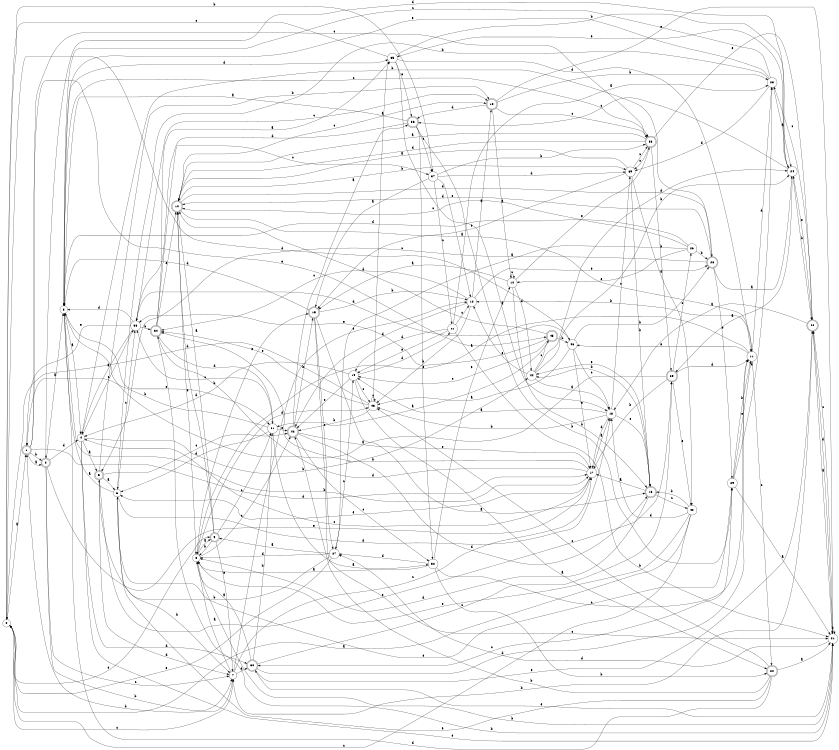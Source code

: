 digraph n38_2 {
__start0 [label="" shape="none"];

rankdir=LR;
size="8,5";

s0 [style="filled", color="black", fillcolor="white" shape="circle", label="0"];
s1 [style="rounded,filled", color="black", fillcolor="white" shape="doublecircle", label="1"];
s2 [style="rounded,filled", color="black", fillcolor="white" shape="doublecircle", label="2"];
s3 [style="filled", color="black", fillcolor="white" shape="circle", label="3"];
s4 [style="filled", color="black", fillcolor="white" shape="circle", label="4"];
s5 [style="rounded,filled", color="black", fillcolor="white" shape="doublecircle", label="5"];
s6 [style="filled", color="black", fillcolor="white" shape="circle", label="6"];
s7 [style="filled", color="black", fillcolor="white" shape="circle", label="7"];
s8 [style="filled", color="black", fillcolor="white" shape="circle", label="8"];
s9 [style="rounded,filled", color="black", fillcolor="white" shape="doublecircle", label="9"];
s10 [style="rounded,filled", color="black", fillcolor="white" shape="doublecircle", label="10"];
s11 [style="filled", color="black", fillcolor="white" shape="circle", label="11"];
s12 [style="filled", color="black", fillcolor="white" shape="circle", label="12"];
s13 [style="rounded,filled", color="black", fillcolor="white" shape="doublecircle", label="13"];
s14 [style="filled", color="black", fillcolor="white" shape="circle", label="14"];
s15 [style="rounded,filled", color="black", fillcolor="white" shape="doublecircle", label="15"];
s16 [style="rounded,filled", color="black", fillcolor="white" shape="doublecircle", label="16"];
s17 [style="filled", color="black", fillcolor="white" shape="circle", label="17"];
s18 [style="filled", color="black", fillcolor="white" shape="circle", label="18"];
s19 [style="filled", color="black", fillcolor="white" shape="circle", label="19"];
s20 [style="rounded,filled", color="black", fillcolor="white" shape="doublecircle", label="20"];
s21 [style="filled", color="black", fillcolor="white" shape="circle", label="21"];
s22 [style="rounded,filled", color="black", fillcolor="white" shape="doublecircle", label="22"];
s23 [style="filled", color="black", fillcolor="white" shape="circle", label="23"];
s24 [style="filled", color="black", fillcolor="white" shape="circle", label="24"];
s25 [style="rounded,filled", color="black", fillcolor="white" shape="doublecircle", label="25"];
s26 [style="filled", color="black", fillcolor="white" shape="circle", label="26"];
s27 [style="filled", color="black", fillcolor="white" shape="circle", label="27"];
s28 [style="rounded,filled", color="black", fillcolor="white" shape="doublecircle", label="28"];
s29 [style="filled", color="black", fillcolor="white" shape="circle", label="29"];
s30 [style="rounded,filled", color="black", fillcolor="white" shape="doublecircle", label="30"];
s31 [style="filled", color="black", fillcolor="white" shape="circle", label="31"];
s32 [style="filled", color="black", fillcolor="white" shape="circle", label="32"];
s33 [style="filled", color="black", fillcolor="white" shape="circle", label="33"];
s34 [style="rounded,filled", color="black", fillcolor="white" shape="doublecircle", label="34"];
s35 [style="filled", color="black", fillcolor="white" shape="circle", label="35"];
s36 [style="rounded,filled", color="black", fillcolor="white" shape="doublecircle", label="36"];
s37 [style="filled", color="black", fillcolor="white" shape="circle", label="37"];
s38 [style="rounded,filled", color="black", fillcolor="white" shape="doublecircle", label="38"];
s39 [style="filled", color="black", fillcolor="white" shape="circle", label="39"];
s40 [style="filled", color="black", fillcolor="white" shape="circle", label="40"];
s41 [style="filled", color="black", fillcolor="white" shape="circle", label="41"];
s42 [style="rounded,filled", color="black", fillcolor="white" shape="doublecircle", label="42"];
s43 [style="filled", color="black", fillcolor="white" shape="circle", label="43"];
s44 [style="filled", color="black", fillcolor="white" shape="circle", label="44"];
s45 [style="rounded,filled", color="black", fillcolor="white" shape="doublecircle", label="45"];
s46 [style="filled", color="black", fillcolor="white" shape="circle", label="46"];
s0 -> s1 [label="a"];
s0 -> s37 [label="b"];
s0 -> s7 [label="c"];
s0 -> s46 [label="d"];
s0 -> s9 [label="e"];
s1 -> s2 [label="a"];
s1 -> s2 [label="b"];
s1 -> s38 [label="c"];
s1 -> s17 [label="d"];
s1 -> s45 [label="e"];
s2 -> s3 [label="a"];
s2 -> s7 [label="b"];
s2 -> s7 [label="c"];
s2 -> s4 [label="d"];
s2 -> s17 [label="e"];
s3 -> s4 [label="a"];
s3 -> s17 [label="b"];
s3 -> s38 [label="c"];
s3 -> s35 [label="d"];
s3 -> s31 [label="e"];
s4 -> s5 [label="a"];
s4 -> s44 [label="b"];
s4 -> s33 [label="c"];
s4 -> s30 [label="d"];
s4 -> s21 [label="e"];
s5 -> s6 [label="a"];
s5 -> s13 [label="b"];
s5 -> s42 [label="c"];
s5 -> s7 [label="d"];
s5 -> s25 [label="e"];
s6 -> s3 [label="a"];
s6 -> s7 [label="b"];
s6 -> s33 [label="c"];
s6 -> s18 [label="d"];
s6 -> s29 [label="e"];
s7 -> s8 [label="a"];
s7 -> s1 [label="b"];
s7 -> s17 [label="c"];
s7 -> s30 [label="d"];
s7 -> s12 [label="e"];
s8 -> s9 [label="a"];
s8 -> s21 [label="b"];
s8 -> s42 [label="c"];
s8 -> s43 [label="d"];
s8 -> s15 [label="e"];
s9 -> s10 [label="a"];
s9 -> s8 [label="b"];
s9 -> s31 [label="c"];
s9 -> s10 [label="d"];
s9 -> s7 [label="e"];
s10 -> s11 [label="a"];
s10 -> s39 [label="b"];
s10 -> s13 [label="c"];
s10 -> s28 [label="d"];
s10 -> s8 [label="e"];
s11 -> s8 [label="a"];
s11 -> s12 [label="b"];
s11 -> s20 [label="c"];
s11 -> s23 [label="d"];
s11 -> s46 [label="e"];
s12 -> s13 [label="a"];
s12 -> s43 [label="b"];
s12 -> s34 [label="c"];
s12 -> s42 [label="d"];
s12 -> s28 [label="e"];
s13 -> s14 [label="a"];
s13 -> s23 [label="b"];
s13 -> s38 [label="c"];
s13 -> s36 [label="d"];
s13 -> s21 [label="e"];
s14 -> s15 [label="a"];
s14 -> s16 [label="b"];
s14 -> s14 [label="c"];
s14 -> s44 [label="d"];
s14 -> s38 [label="e"];
s15 -> s16 [label="a"];
s15 -> s12 [label="b"];
s15 -> s21 [label="c"];
s15 -> s3 [label="d"];
s15 -> s27 [label="e"];
s16 -> s17 [label="a"];
s16 -> s44 [label="b"];
s16 -> s40 [label="c"];
s16 -> s8 [label="d"];
s16 -> s44 [label="e"];
s17 -> s18 [label="a"];
s17 -> s34 [label="b"];
s17 -> s4 [label="c"];
s17 -> s34 [label="d"];
s17 -> s6 [label="e"];
s18 -> s19 [label="a"];
s18 -> s43 [label="b"];
s18 -> s39 [label="c"];
s18 -> s17 [label="d"];
s18 -> s16 [label="e"];
s19 -> s20 [label="a"];
s19 -> s4 [label="b"];
s19 -> s43 [label="c"];
s19 -> s41 [label="d"];
s19 -> s42 [label="e"];
s20 -> s21 [label="a"];
s20 -> s42 [label="b"];
s20 -> s43 [label="c"];
s20 -> s3 [label="d"];
s20 -> s6 [label="e"];
s21 -> s22 [label="a"];
s21 -> s21 [label="b"];
s21 -> s22 [label="c"];
s21 -> s27 [label="d"];
s21 -> s30 [label="e"];
s22 -> s18 [label="a"];
s22 -> s7 [label="b"];
s22 -> s23 [label="c"];
s22 -> s21 [label="d"];
s22 -> s24 [label="e"];
s23 -> s24 [label="a"];
s23 -> s6 [label="b"];
s23 -> s3 [label="c"];
s23 -> s39 [label="d"];
s23 -> s3 [label="e"];
s24 -> s25 [label="a"];
s24 -> s22 [label="b"];
s24 -> s36 [label="c"];
s24 -> s2 [label="d"];
s24 -> s35 [label="e"];
s25 -> s3 [label="a"];
s25 -> s17 [label="b"];
s25 -> s26 [label="c"];
s25 -> s11 [label="d"];
s25 -> s40 [label="e"];
s26 -> s27 [label="a"];
s26 -> s28 [label="b"];
s26 -> s10 [label="c"];
s26 -> s3 [label="d"];
s26 -> s14 [label="e"];
s27 -> s9 [label="a"];
s27 -> s5 [label="b"];
s27 -> s19 [label="c"];
s27 -> s8 [label="d"];
s27 -> s0 [label="e"];
s28 -> s24 [label="a"];
s28 -> s4 [label="b"];
s28 -> s5 [label="c"];
s28 -> s10 [label="d"];
s28 -> s29 [label="e"];
s29 -> s21 [label="a"];
s29 -> s11 [label="b"];
s29 -> s30 [label="c"];
s29 -> s23 [label="d"];
s29 -> s11 [label="e"];
s30 -> s8 [label="a"];
s30 -> s31 [label="b"];
s30 -> s25 [label="c"];
s30 -> s11 [label="d"];
s30 -> s22 [label="e"];
s31 -> s32 [label="a"];
s31 -> s1 [label="b"];
s31 -> s33 [label="c"];
s31 -> s6 [label="d"];
s31 -> s42 [label="e"];
s32 -> s8 [label="a"];
s32 -> s20 [label="b"];
s32 -> s11 [label="c"];
s32 -> s27 [label="d"];
s32 -> s14 [label="e"];
s33 -> s4 [label="a"];
s33 -> s34 [label="b"];
s33 -> s13 [label="c"];
s33 -> s3 [label="d"];
s33 -> s1 [label="e"];
s34 -> s35 [label="a"];
s34 -> s21 [label="b"];
s34 -> s37 [label="c"];
s34 -> s31 [label="d"];
s34 -> s10 [label="e"];
s35 -> s18 [label="a"];
s35 -> s24 [label="b"];
s35 -> s0 [label="c"];
s35 -> s11 [label="d"];
s35 -> s36 [label="e"];
s36 -> s3 [label="a"];
s36 -> s29 [label="b"];
s36 -> s37 [label="c"];
s36 -> s33 [label="d"];
s36 -> s32 [label="e"];
s37 -> s15 [label="a"];
s37 -> s38 [label="b"];
s37 -> s41 [label="c"];
s37 -> s39 [label="d"];
s37 -> s12 [label="e"];
s38 -> s10 [label="a"];
s38 -> s25 [label="b"];
s38 -> s39 [label="c"];
s38 -> s10 [label="d"];
s38 -> s22 [label="e"];
s39 -> s10 [label="a"];
s39 -> s16 [label="b"];
s39 -> s38 [label="c"];
s39 -> s40 [label="d"];
s39 -> s15 [label="e"];
s40 -> s0 [label="a"];
s40 -> s16 [label="b"];
s40 -> s0 [label="c"];
s40 -> s18 [label="d"];
s40 -> s8 [label="e"];
s41 -> s23 [label="a"];
s41 -> s21 [label="b"];
s41 -> s12 [label="c"];
s41 -> s19 [label="d"];
s41 -> s19 [label="e"];
s42 -> s36 [label="a"];
s42 -> s15 [label="b"];
s42 -> s32 [label="c"];
s42 -> s16 [label="d"];
s42 -> s17 [label="e"];
s43 -> s35 [label="a"];
s43 -> s42 [label="b"];
s43 -> s43 [label="c"];
s43 -> s0 [label="d"];
s43 -> s34 [label="e"];
s44 -> s18 [label="a"];
s44 -> s24 [label="b"];
s44 -> s45 [label="c"];
s44 -> s24 [label="d"];
s44 -> s12 [label="e"];
s45 -> s31 [label="a"];
s45 -> s46 [label="b"];
s45 -> s19 [label="c"];
s45 -> s10 [label="d"];
s45 -> s33 [label="e"];
s46 -> s43 [label="a"];
s46 -> s28 [label="b"];
s46 -> s18 [label="c"];
s46 -> s33 [label="d"];
s46 -> s17 [label="e"];

}